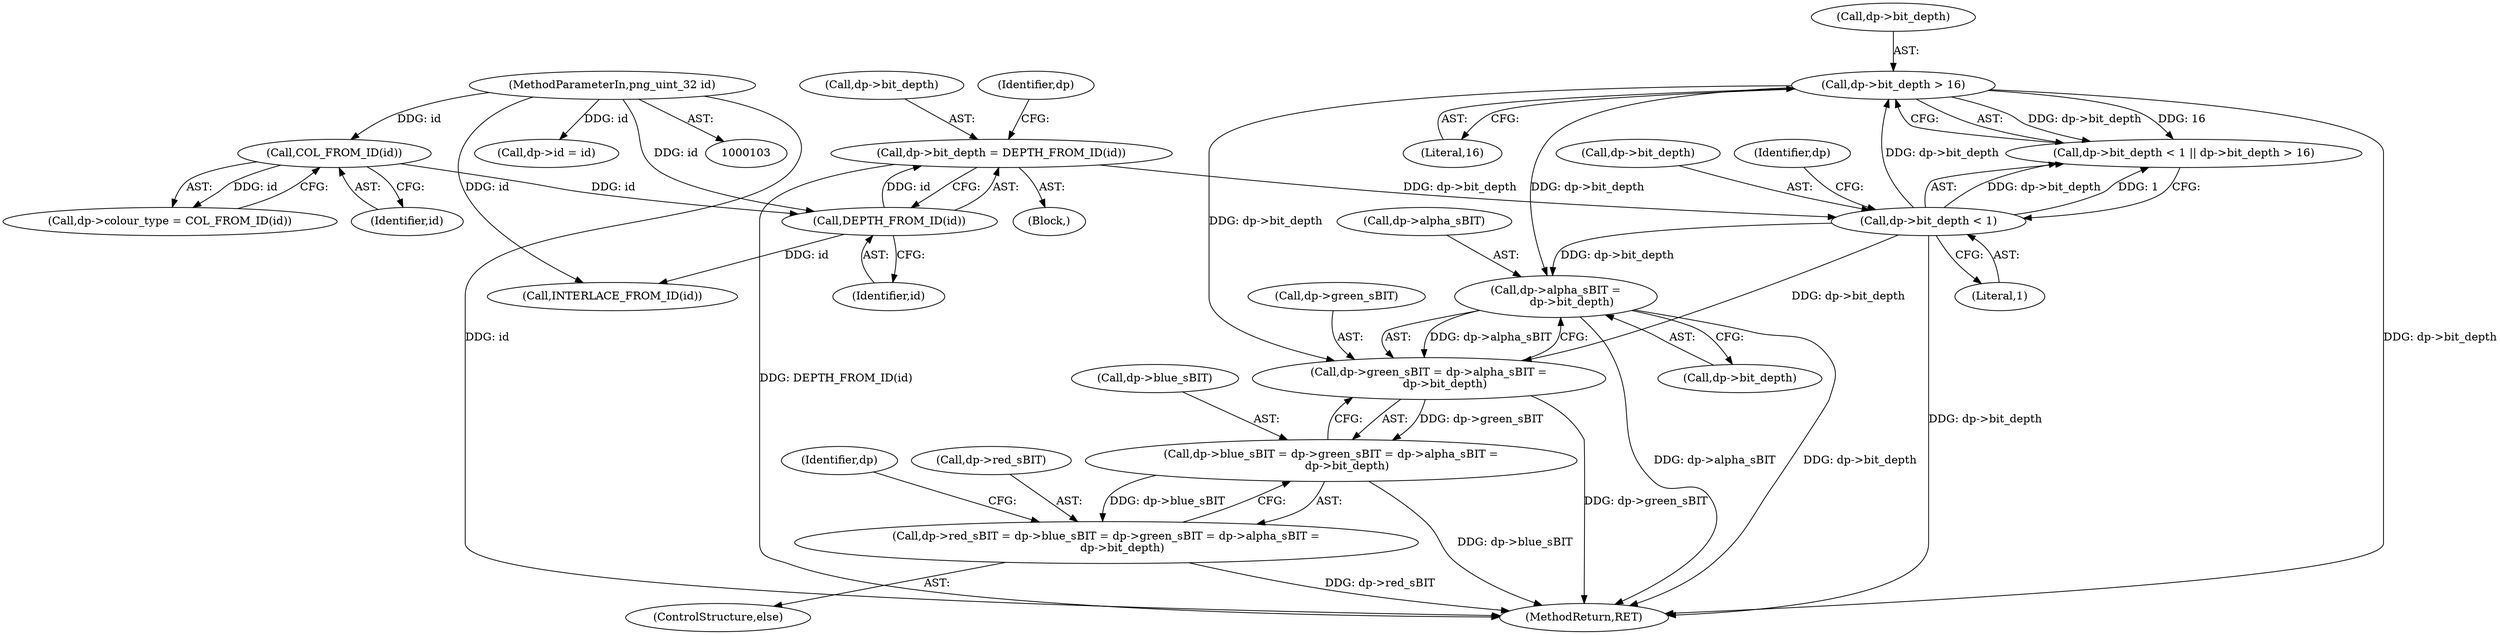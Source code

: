 digraph "0_Android_9d4853418ab2f754c2b63e091c29c5529b8b86ca_131@pointer" {
"1000184" [label="(Call,dp->alpha_sBIT =\n         dp->bit_depth)"];
"1000140" [label="(Call,dp->bit_depth > 16)"];
"1000135" [label="(Call,dp->bit_depth < 1)"];
"1000127" [label="(Call,dp->bit_depth = DEPTH_FROM_ID(id))"];
"1000131" [label="(Call,DEPTH_FROM_ID(id))"];
"1000125" [label="(Call,COL_FROM_ID(id))"];
"1000106" [label="(MethodParameterIn,png_uint_32 id)"];
"1000180" [label="(Call,dp->green_sBIT = dp->alpha_sBIT =\n         dp->bit_depth)"];
"1000176" [label="(Call,dp->blue_sBIT = dp->green_sBIT = dp->alpha_sBIT =\n         dp->bit_depth)"];
"1000172" [label="(Call,dp->red_sBIT = dp->blue_sBIT = dp->green_sBIT = dp->alpha_sBIT =\n         dp->bit_depth)"];
"1000137" [label="(Identifier,dp)"];
"1000109" [label="(Block,)"];
"1000171" [label="(ControlStructure,else)"];
"1000141" [label="(Call,dp->bit_depth)"];
"1000176" [label="(Call,dp->blue_sBIT = dp->green_sBIT = dp->alpha_sBIT =\n         dp->bit_depth)"];
"1000121" [label="(Call,dp->colour_type = COL_FROM_ID(id))"];
"1000126" [label="(Identifier,id)"];
"1000201" [label="(Call,dp->id = id)"];
"1000193" [label="(Identifier,dp)"];
"1000287" [label="(MethodReturn,RET)"];
"1000184" [label="(Call,dp->alpha_sBIT =\n         dp->bit_depth)"];
"1000180" [label="(Call,dp->green_sBIT = dp->alpha_sBIT =\n         dp->bit_depth)"];
"1000127" [label="(Call,dp->bit_depth = DEPTH_FROM_ID(id))"];
"1000177" [label="(Call,dp->blue_sBIT)"];
"1000195" [label="(Call,INTERLACE_FROM_ID(id))"];
"1000139" [label="(Literal,1)"];
"1000125" [label="(Call,COL_FROM_ID(id))"];
"1000136" [label="(Call,dp->bit_depth)"];
"1000131" [label="(Call,DEPTH_FROM_ID(id))"];
"1000132" [label="(Identifier,id)"];
"1000188" [label="(Call,dp->bit_depth)"];
"1000106" [label="(MethodParameterIn,png_uint_32 id)"];
"1000128" [label="(Call,dp->bit_depth)"];
"1000173" [label="(Call,dp->red_sBIT)"];
"1000134" [label="(Call,dp->bit_depth < 1 || dp->bit_depth > 16)"];
"1000140" [label="(Call,dp->bit_depth > 16)"];
"1000172" [label="(Call,dp->red_sBIT = dp->blue_sBIT = dp->green_sBIT = dp->alpha_sBIT =\n         dp->bit_depth)"];
"1000142" [label="(Identifier,dp)"];
"1000135" [label="(Call,dp->bit_depth < 1)"];
"1000181" [label="(Call,dp->green_sBIT)"];
"1000185" [label="(Call,dp->alpha_sBIT)"];
"1000144" [label="(Literal,16)"];
"1000184" -> "1000180"  [label="AST: "];
"1000184" -> "1000188"  [label="CFG: "];
"1000185" -> "1000184"  [label="AST: "];
"1000188" -> "1000184"  [label="AST: "];
"1000180" -> "1000184"  [label="CFG: "];
"1000184" -> "1000287"  [label="DDG: dp->alpha_sBIT"];
"1000184" -> "1000287"  [label="DDG: dp->bit_depth"];
"1000184" -> "1000180"  [label="DDG: dp->alpha_sBIT"];
"1000140" -> "1000184"  [label="DDG: dp->bit_depth"];
"1000135" -> "1000184"  [label="DDG: dp->bit_depth"];
"1000140" -> "1000134"  [label="AST: "];
"1000140" -> "1000144"  [label="CFG: "];
"1000141" -> "1000140"  [label="AST: "];
"1000144" -> "1000140"  [label="AST: "];
"1000134" -> "1000140"  [label="CFG: "];
"1000140" -> "1000287"  [label="DDG: dp->bit_depth"];
"1000140" -> "1000134"  [label="DDG: dp->bit_depth"];
"1000140" -> "1000134"  [label="DDG: 16"];
"1000135" -> "1000140"  [label="DDG: dp->bit_depth"];
"1000140" -> "1000180"  [label="DDG: dp->bit_depth"];
"1000135" -> "1000134"  [label="AST: "];
"1000135" -> "1000139"  [label="CFG: "];
"1000136" -> "1000135"  [label="AST: "];
"1000139" -> "1000135"  [label="AST: "];
"1000142" -> "1000135"  [label="CFG: "];
"1000134" -> "1000135"  [label="CFG: "];
"1000135" -> "1000287"  [label="DDG: dp->bit_depth"];
"1000135" -> "1000134"  [label="DDG: dp->bit_depth"];
"1000135" -> "1000134"  [label="DDG: 1"];
"1000127" -> "1000135"  [label="DDG: dp->bit_depth"];
"1000135" -> "1000180"  [label="DDG: dp->bit_depth"];
"1000127" -> "1000109"  [label="AST: "];
"1000127" -> "1000131"  [label="CFG: "];
"1000128" -> "1000127"  [label="AST: "];
"1000131" -> "1000127"  [label="AST: "];
"1000137" -> "1000127"  [label="CFG: "];
"1000127" -> "1000287"  [label="DDG: DEPTH_FROM_ID(id)"];
"1000131" -> "1000127"  [label="DDG: id"];
"1000131" -> "1000132"  [label="CFG: "];
"1000132" -> "1000131"  [label="AST: "];
"1000125" -> "1000131"  [label="DDG: id"];
"1000106" -> "1000131"  [label="DDG: id"];
"1000131" -> "1000195"  [label="DDG: id"];
"1000125" -> "1000121"  [label="AST: "];
"1000125" -> "1000126"  [label="CFG: "];
"1000126" -> "1000125"  [label="AST: "];
"1000121" -> "1000125"  [label="CFG: "];
"1000125" -> "1000121"  [label="DDG: id"];
"1000106" -> "1000125"  [label="DDG: id"];
"1000106" -> "1000103"  [label="AST: "];
"1000106" -> "1000287"  [label="DDG: id"];
"1000106" -> "1000195"  [label="DDG: id"];
"1000106" -> "1000201"  [label="DDG: id"];
"1000180" -> "1000176"  [label="AST: "];
"1000181" -> "1000180"  [label="AST: "];
"1000176" -> "1000180"  [label="CFG: "];
"1000180" -> "1000287"  [label="DDG: dp->green_sBIT"];
"1000180" -> "1000176"  [label="DDG: dp->green_sBIT"];
"1000176" -> "1000172"  [label="AST: "];
"1000177" -> "1000176"  [label="AST: "];
"1000172" -> "1000176"  [label="CFG: "];
"1000176" -> "1000287"  [label="DDG: dp->blue_sBIT"];
"1000176" -> "1000172"  [label="DDG: dp->blue_sBIT"];
"1000172" -> "1000171"  [label="AST: "];
"1000173" -> "1000172"  [label="AST: "];
"1000193" -> "1000172"  [label="CFG: "];
"1000172" -> "1000287"  [label="DDG: dp->red_sBIT"];
}
